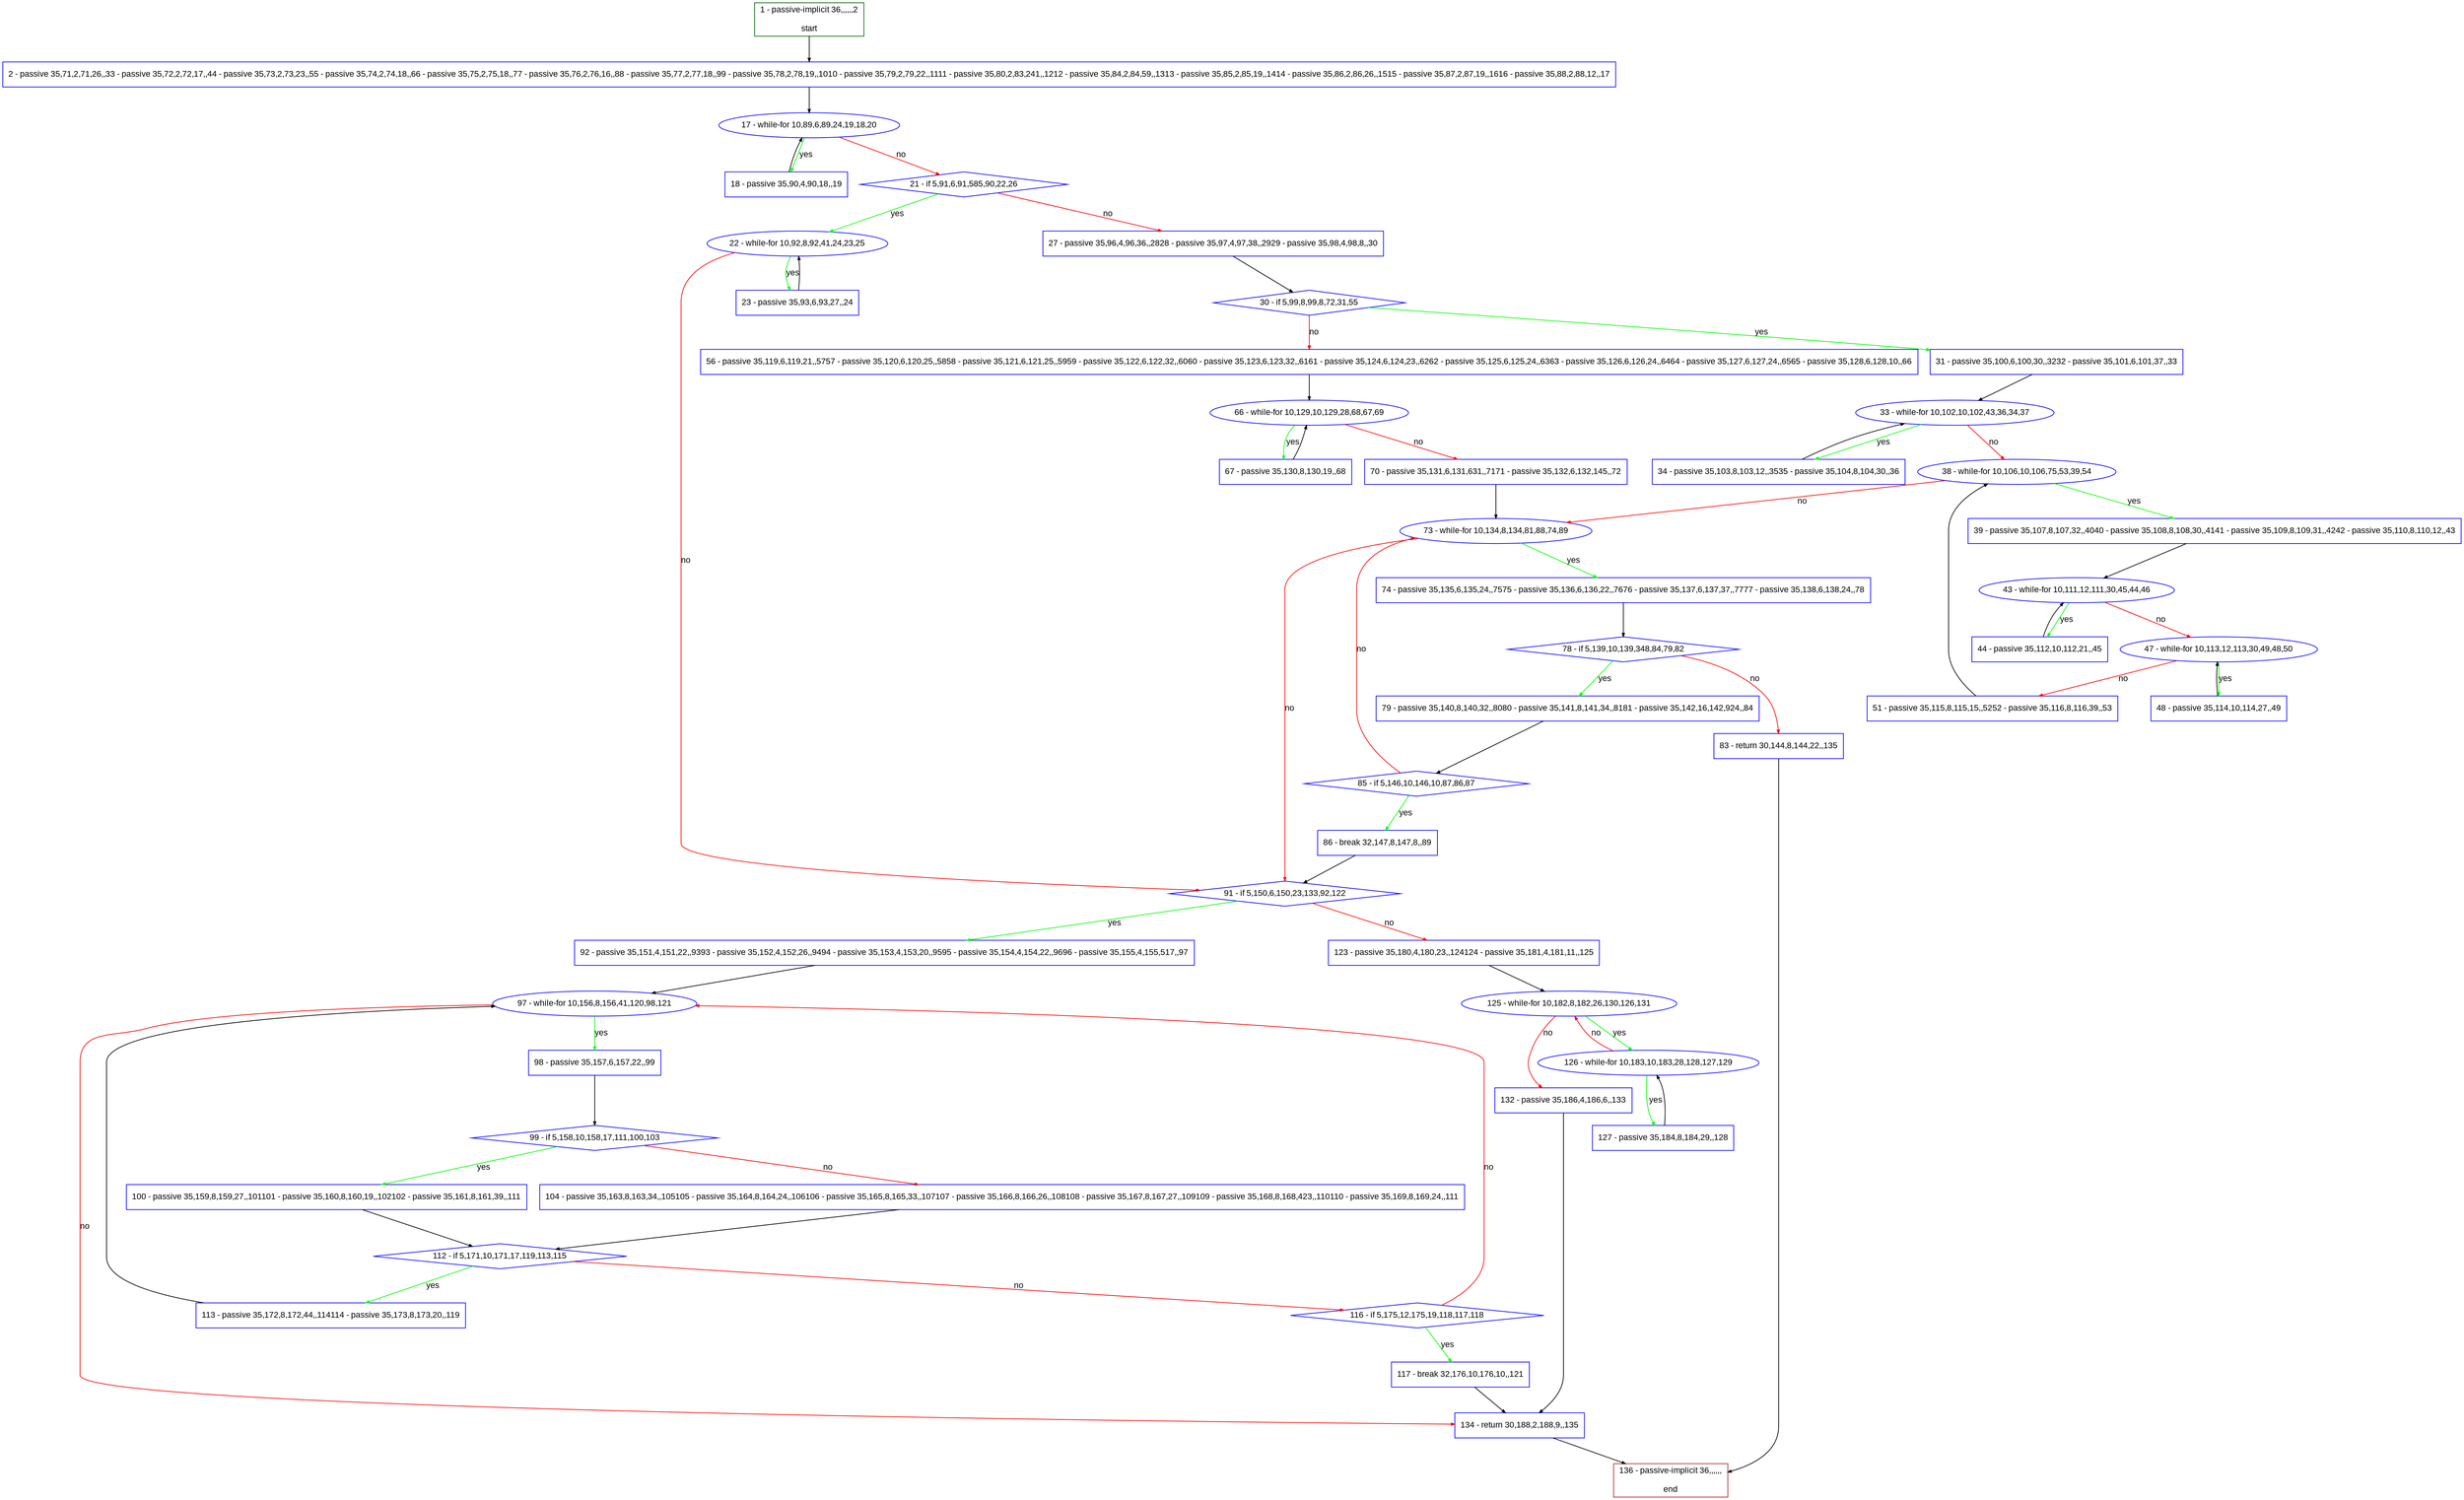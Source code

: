 digraph "" {
  graph [pack="true", label="", fontsize="12", packmode="clust", fontname="Arial", fillcolor="#FFFFCC", bgcolor="white", style="rounded,filled", compound="true"];
  node [node_initialized="no", label="", color="grey", fontsize="12", fillcolor="white", fontname="Arial", style="filled", shape="rectangle", compound="true", fixedsize="false"];
  edge [fontcolor="black", arrowhead="normal", arrowtail="none", arrowsize="0.5", ltail="", label="", color="black", fontsize="12", lhead="", fontname="Arial", dir="forward", compound="true"];
  __N1 [label="2 - passive 35,71,2,71,26,,33 - passive 35,72,2,72,17,,44 - passive 35,73,2,73,23,,55 - passive 35,74,2,74,18,,66 - passive 35,75,2,75,18,,77 - passive 35,76,2,76,16,,88 - passive 35,77,2,77,18,,99 - passive 35,78,2,78,19,,1010 - passive 35,79,2,79,22,,1111 - passive 35,80,2,83,241,,1212 - passive 35,84,2,84,59,,1313 - passive 35,85,2,85,19,,1414 - passive 35,86,2,86,26,,1515 - passive 35,87,2,87,19,,1616 - passive 35,88,2,88,12,,17", color="#0000ff", fillcolor="#ffffff", style="filled", shape="box"];
  __N2 [label="1 - passive-implicit 36,,,,,,2\n\nstart", color="#006400", fillcolor="#ffffff", style="filled", shape="box"];
  __N3 [label="17 - while-for 10,89,6,89,24,19,18,20", color="#0000ff", fillcolor="#ffffff", style="filled", shape="oval"];
  __N4 [label="18 - passive 35,90,4,90,18,,19", color="#0000ff", fillcolor="#ffffff", style="filled", shape="box"];
  __N5 [label="21 - if 5,91,6,91,585,90,22,26", color="#0000ff", fillcolor="#ffffff", style="filled", shape="diamond"];
  __N6 [label="22 - while-for 10,92,8,92,41,24,23,25", color="#0000ff", fillcolor="#ffffff", style="filled", shape="oval"];
  __N7 [label="27 - passive 35,96,4,96,36,,2828 - passive 35,97,4,97,38,,2929 - passive 35,98,4,98,8,,30", color="#0000ff", fillcolor="#ffffff", style="filled", shape="box"];
  __N8 [label="23 - passive 35,93,6,93,27,,24", color="#0000ff", fillcolor="#ffffff", style="filled", shape="box"];
  __N9 [label="91 - if 5,150,6,150,23,133,92,122", color="#0000ff", fillcolor="#ffffff", style="filled", shape="diamond"];
  __N10 [label="30 - if 5,99,8,99,8,72,31,55", color="#0000ff", fillcolor="#ffffff", style="filled", shape="diamond"];
  __N11 [label="31 - passive 35,100,6,100,30,,3232 - passive 35,101,6,101,37,,33", color="#0000ff", fillcolor="#ffffff", style="filled", shape="box"];
  __N12 [label="56 - passive 35,119,6,119,21,,5757 - passive 35,120,6,120,25,,5858 - passive 35,121,6,121,25,,5959 - passive 35,122,6,122,32,,6060 - passive 35,123,6,123,32,,6161 - passive 35,124,6,124,23,,6262 - passive 35,125,6,125,24,,6363 - passive 35,126,6,126,24,,6464 - passive 35,127,6,127,24,,6565 - passive 35,128,6,128,10,,66", color="#0000ff", fillcolor="#ffffff", style="filled", shape="box"];
  __N13 [label="33 - while-for 10,102,10,102,43,36,34,37", color="#0000ff", fillcolor="#ffffff", style="filled", shape="oval"];
  __N14 [label="34 - passive 35,103,8,103,12,,3535 - passive 35,104,8,104,30,,36", color="#0000ff", fillcolor="#ffffff", style="filled", shape="box"];
  __N15 [label="38 - while-for 10,106,10,106,75,53,39,54", color="#0000ff", fillcolor="#ffffff", style="filled", shape="oval"];
  __N16 [label="39 - passive 35,107,8,107,32,,4040 - passive 35,108,8,108,30,,4141 - passive 35,109,8,109,31,,4242 - passive 35,110,8,110,12,,43", color="#0000ff", fillcolor="#ffffff", style="filled", shape="box"];
  __N17 [label="73 - while-for 10,134,8,134,81,88,74,89", color="#0000ff", fillcolor="#ffffff", style="filled", shape="oval"];
  __N18 [label="43 - while-for 10,111,12,111,30,45,44,46", color="#0000ff", fillcolor="#ffffff", style="filled", shape="oval"];
  __N19 [label="44 - passive 35,112,10,112,21,,45", color="#0000ff", fillcolor="#ffffff", style="filled", shape="box"];
  __N20 [label="47 - while-for 10,113,12,113,30,49,48,50", color="#0000ff", fillcolor="#ffffff", style="filled", shape="oval"];
  __N21 [label="48 - passive 35,114,10,114,27,,49", color="#0000ff", fillcolor="#ffffff", style="filled", shape="box"];
  __N22 [label="51 - passive 35,115,8,115,15,,5252 - passive 35,116,8,116,39,,53", color="#0000ff", fillcolor="#ffffff", style="filled", shape="box"];
  __N23 [label="66 - while-for 10,129,10,129,28,68,67,69", color="#0000ff", fillcolor="#ffffff", style="filled", shape="oval"];
  __N24 [label="67 - passive 35,130,8,130,19,,68", color="#0000ff", fillcolor="#ffffff", style="filled", shape="box"];
  __N25 [label="70 - passive 35,131,6,131,631,,7171 - passive 35,132,6,132,145,,72", color="#0000ff", fillcolor="#ffffff", style="filled", shape="box"];
  __N26 [label="74 - passive 35,135,6,135,24,,7575 - passive 35,136,6,136,22,,7676 - passive 35,137,6,137,37,,7777 - passive 35,138,6,138,24,,78", color="#0000ff", fillcolor="#ffffff", style="filled", shape="box"];
  __N27 [label="78 - if 5,139,10,139,348,84,79,82", color="#0000ff", fillcolor="#ffffff", style="filled", shape="diamond"];
  __N28 [label="79 - passive 35,140,8,140,32,,8080 - passive 35,141,8,141,34,,8181 - passive 35,142,16,142,924,,84", color="#0000ff", fillcolor="#ffffff", style="filled", shape="box"];
  __N29 [label="83 - return 30,144,8,144,22,,135", color="#0000ff", fillcolor="#ffffff", style="filled", shape="box"];
  __N30 [label="85 - if 5,146,10,146,10,87,86,87", color="#0000ff", fillcolor="#ffffff", style="filled", shape="diamond"];
  __N31 [label="136 - passive-implicit 36,,,,,,\n\nend", color="#a52a2a", fillcolor="#ffffff", style="filled", shape="box"];
  __N32 [label="86 - break 32,147,8,147,8,,89", color="#0000ff", fillcolor="#ffffff", style="filled", shape="box"];
  __N33 [label="92 - passive 35,151,4,151,22,,9393 - passive 35,152,4,152,26,,9494 - passive 35,153,4,153,20,,9595 - passive 35,154,4,154,22,,9696 - passive 35,155,4,155,517,,97", color="#0000ff", fillcolor="#ffffff", style="filled", shape="box"];
  __N34 [label="123 - passive 35,180,4,180,23,,124124 - passive 35,181,4,181,11,,125", color="#0000ff", fillcolor="#ffffff", style="filled", shape="box"];
  __N35 [label="97 - while-for 10,156,8,156,41,120,98,121", color="#0000ff", fillcolor="#ffffff", style="filled", shape="oval"];
  __N36 [label="98 - passive 35,157,6,157,22,,99", color="#0000ff", fillcolor="#ffffff", style="filled", shape="box"];
  __N37 [label="134 - return 30,188,2,188,9,,135", color="#0000ff", fillcolor="#ffffff", style="filled", shape="box"];
  __N38 [label="99 - if 5,158,10,158,17,111,100,103", color="#0000ff", fillcolor="#ffffff", style="filled", shape="diamond"];
  __N39 [label="100 - passive 35,159,8,159,27,,101101 - passive 35,160,8,160,19,,102102 - passive 35,161,8,161,39,,111", color="#0000ff", fillcolor="#ffffff", style="filled", shape="box"];
  __N40 [label="104 - passive 35,163,8,163,34,,105105 - passive 35,164,8,164,24,,106106 - passive 35,165,8,165,33,,107107 - passive 35,166,8,166,26,,108108 - passive 35,167,8,167,27,,109109 - passive 35,168,8,168,423,,110110 - passive 35,169,8,169,24,,111", color="#0000ff", fillcolor="#ffffff", style="filled", shape="box"];
  __N41 [label="112 - if 5,171,10,171,17,119,113,115", color="#0000ff", fillcolor="#ffffff", style="filled", shape="diamond"];
  __N42 [label="113 - passive 35,172,8,172,44,,114114 - passive 35,173,8,173,20,,119", color="#0000ff", fillcolor="#ffffff", style="filled", shape="box"];
  __N43 [label="116 - if 5,175,12,175,19,118,117,118", color="#0000ff", fillcolor="#ffffff", style="filled", shape="diamond"];
  __N44 [label="117 - break 32,176,10,176,10,,121", color="#0000ff", fillcolor="#ffffff", style="filled", shape="box"];
  __N45 [label="125 - while-for 10,182,8,182,26,130,126,131", color="#0000ff", fillcolor="#ffffff", style="filled", shape="oval"];
  __N46 [label="126 - while-for 10,183,10,183,28,128,127,129", color="#0000ff", fillcolor="#ffffff", style="filled", shape="oval"];
  __N47 [label="132 - passive 35,186,4,186,6,,133", color="#0000ff", fillcolor="#ffffff", style="filled", shape="box"];
  __N48 [label="127 - passive 35,184,8,184,29,,128", color="#0000ff", fillcolor="#ffffff", style="filled", shape="box"];
  __N2 -> __N1 [arrowhead="normal", arrowtail="none", color="#000000", label="", dir="forward"];
  __N1 -> __N3 [arrowhead="normal", arrowtail="none", color="#000000", label="", dir="forward"];
  __N3 -> __N4 [arrowhead="normal", arrowtail="none", color="#00ff00", label="yes", dir="forward"];
  __N4 -> __N3 [arrowhead="normal", arrowtail="none", color="#000000", label="", dir="forward"];
  __N3 -> __N5 [arrowhead="normal", arrowtail="none", color="#ff0000", label="no", dir="forward"];
  __N5 -> __N6 [arrowhead="normal", arrowtail="none", color="#00ff00", label="yes", dir="forward"];
  __N5 -> __N7 [arrowhead="normal", arrowtail="none", color="#ff0000", label="no", dir="forward"];
  __N6 -> __N8 [arrowhead="normal", arrowtail="none", color="#00ff00", label="yes", dir="forward"];
  __N8 -> __N6 [arrowhead="normal", arrowtail="none", color="#000000", label="", dir="forward"];
  __N6 -> __N9 [arrowhead="normal", arrowtail="none", color="#ff0000", label="no", dir="forward"];
  __N7 -> __N10 [arrowhead="normal", arrowtail="none", color="#000000", label="", dir="forward"];
  __N10 -> __N11 [arrowhead="normal", arrowtail="none", color="#00ff00", label="yes", dir="forward"];
  __N10 -> __N12 [arrowhead="normal", arrowtail="none", color="#ff0000", label="no", dir="forward"];
  __N11 -> __N13 [arrowhead="normal", arrowtail="none", color="#000000", label="", dir="forward"];
  __N13 -> __N14 [arrowhead="normal", arrowtail="none", color="#00ff00", label="yes", dir="forward"];
  __N14 -> __N13 [arrowhead="normal", arrowtail="none", color="#000000", label="", dir="forward"];
  __N13 -> __N15 [arrowhead="normal", arrowtail="none", color="#ff0000", label="no", dir="forward"];
  __N15 -> __N16 [arrowhead="normal", arrowtail="none", color="#00ff00", label="yes", dir="forward"];
  __N15 -> __N17 [arrowhead="normal", arrowtail="none", color="#ff0000", label="no", dir="forward"];
  __N16 -> __N18 [arrowhead="normal", arrowtail="none", color="#000000", label="", dir="forward"];
  __N18 -> __N19 [arrowhead="normal", arrowtail="none", color="#00ff00", label="yes", dir="forward"];
  __N19 -> __N18 [arrowhead="normal", arrowtail="none", color="#000000", label="", dir="forward"];
  __N18 -> __N20 [arrowhead="normal", arrowtail="none", color="#ff0000", label="no", dir="forward"];
  __N20 -> __N21 [arrowhead="normal", arrowtail="none", color="#00ff00", label="yes", dir="forward"];
  __N21 -> __N20 [arrowhead="normal", arrowtail="none", color="#000000", label="", dir="forward"];
  __N20 -> __N22 [arrowhead="normal", arrowtail="none", color="#ff0000", label="no", dir="forward"];
  __N22 -> __N15 [arrowhead="normal", arrowtail="none", color="#000000", label="", dir="forward"];
  __N12 -> __N23 [arrowhead="normal", arrowtail="none", color="#000000", label="", dir="forward"];
  __N23 -> __N24 [arrowhead="normal", arrowtail="none", color="#00ff00", label="yes", dir="forward"];
  __N24 -> __N23 [arrowhead="normal", arrowtail="none", color="#000000", label="", dir="forward"];
  __N23 -> __N25 [arrowhead="normal", arrowtail="none", color="#ff0000", label="no", dir="forward"];
  __N25 -> __N17 [arrowhead="normal", arrowtail="none", color="#000000", label="", dir="forward"];
  __N17 -> __N26 [arrowhead="normal", arrowtail="none", color="#00ff00", label="yes", dir="forward"];
  __N17 -> __N9 [arrowhead="normal", arrowtail="none", color="#ff0000", label="no", dir="forward"];
  __N26 -> __N27 [arrowhead="normal", arrowtail="none", color="#000000", label="", dir="forward"];
  __N27 -> __N28 [arrowhead="normal", arrowtail="none", color="#00ff00", label="yes", dir="forward"];
  __N27 -> __N29 [arrowhead="normal", arrowtail="none", color="#ff0000", label="no", dir="forward"];
  __N28 -> __N30 [arrowhead="normal", arrowtail="none", color="#000000", label="", dir="forward"];
  __N29 -> __N31 [arrowhead="normal", arrowtail="none", color="#000000", label="", dir="forward"];
  __N30 -> __N17 [arrowhead="normal", arrowtail="none", color="#ff0000", label="no", dir="forward"];
  __N30 -> __N32 [arrowhead="normal", arrowtail="none", color="#00ff00", label="yes", dir="forward"];
  __N32 -> __N9 [arrowhead="normal", arrowtail="none", color="#000000", label="", dir="forward"];
  __N9 -> __N33 [arrowhead="normal", arrowtail="none", color="#00ff00", label="yes", dir="forward"];
  __N9 -> __N34 [arrowhead="normal", arrowtail="none", color="#ff0000", label="no", dir="forward"];
  __N33 -> __N35 [arrowhead="normal", arrowtail="none", color="#000000", label="", dir="forward"];
  __N35 -> __N36 [arrowhead="normal", arrowtail="none", color="#00ff00", label="yes", dir="forward"];
  __N35 -> __N37 [arrowhead="normal", arrowtail="none", color="#ff0000", label="no", dir="forward"];
  __N36 -> __N38 [arrowhead="normal", arrowtail="none", color="#000000", label="", dir="forward"];
  __N38 -> __N39 [arrowhead="normal", arrowtail="none", color="#00ff00", label="yes", dir="forward"];
  __N38 -> __N40 [arrowhead="normal", arrowtail="none", color="#ff0000", label="no", dir="forward"];
  __N39 -> __N41 [arrowhead="normal", arrowtail="none", color="#000000", label="", dir="forward"];
  __N40 -> __N41 [arrowhead="normal", arrowtail="none", color="#000000", label="", dir="forward"];
  __N41 -> __N42 [arrowhead="normal", arrowtail="none", color="#00ff00", label="yes", dir="forward"];
  __N41 -> __N43 [arrowhead="normal", arrowtail="none", color="#ff0000", label="no", dir="forward"];
  __N42 -> __N35 [arrowhead="normal", arrowtail="none", color="#000000", label="", dir="forward"];
  __N43 -> __N35 [arrowhead="normal", arrowtail="none", color="#ff0000", label="no", dir="forward"];
  __N43 -> __N44 [arrowhead="normal", arrowtail="none", color="#00ff00", label="yes", dir="forward"];
  __N44 -> __N37 [arrowhead="normal", arrowtail="none", color="#000000", label="", dir="forward"];
  __N34 -> __N45 [arrowhead="normal", arrowtail="none", color="#000000", label="", dir="forward"];
  __N45 -> __N46 [arrowhead="normal", arrowtail="none", color="#00ff00", label="yes", dir="forward"];
  __N46 -> __N45 [arrowhead="normal", arrowtail="none", color="#ff0000", label="no", dir="forward"];
  __N45 -> __N47 [arrowhead="normal", arrowtail="none", color="#ff0000", label="no", dir="forward"];
  __N46 -> __N48 [arrowhead="normal", arrowtail="none", color="#00ff00", label="yes", dir="forward"];
  __N48 -> __N46 [arrowhead="normal", arrowtail="none", color="#000000", label="", dir="forward"];
  __N47 -> __N37 [arrowhead="normal", arrowtail="none", color="#000000", label="", dir="forward"];
  __N37 -> __N31 [arrowhead="normal", arrowtail="none", color="#000000", label="", dir="forward"];
}

